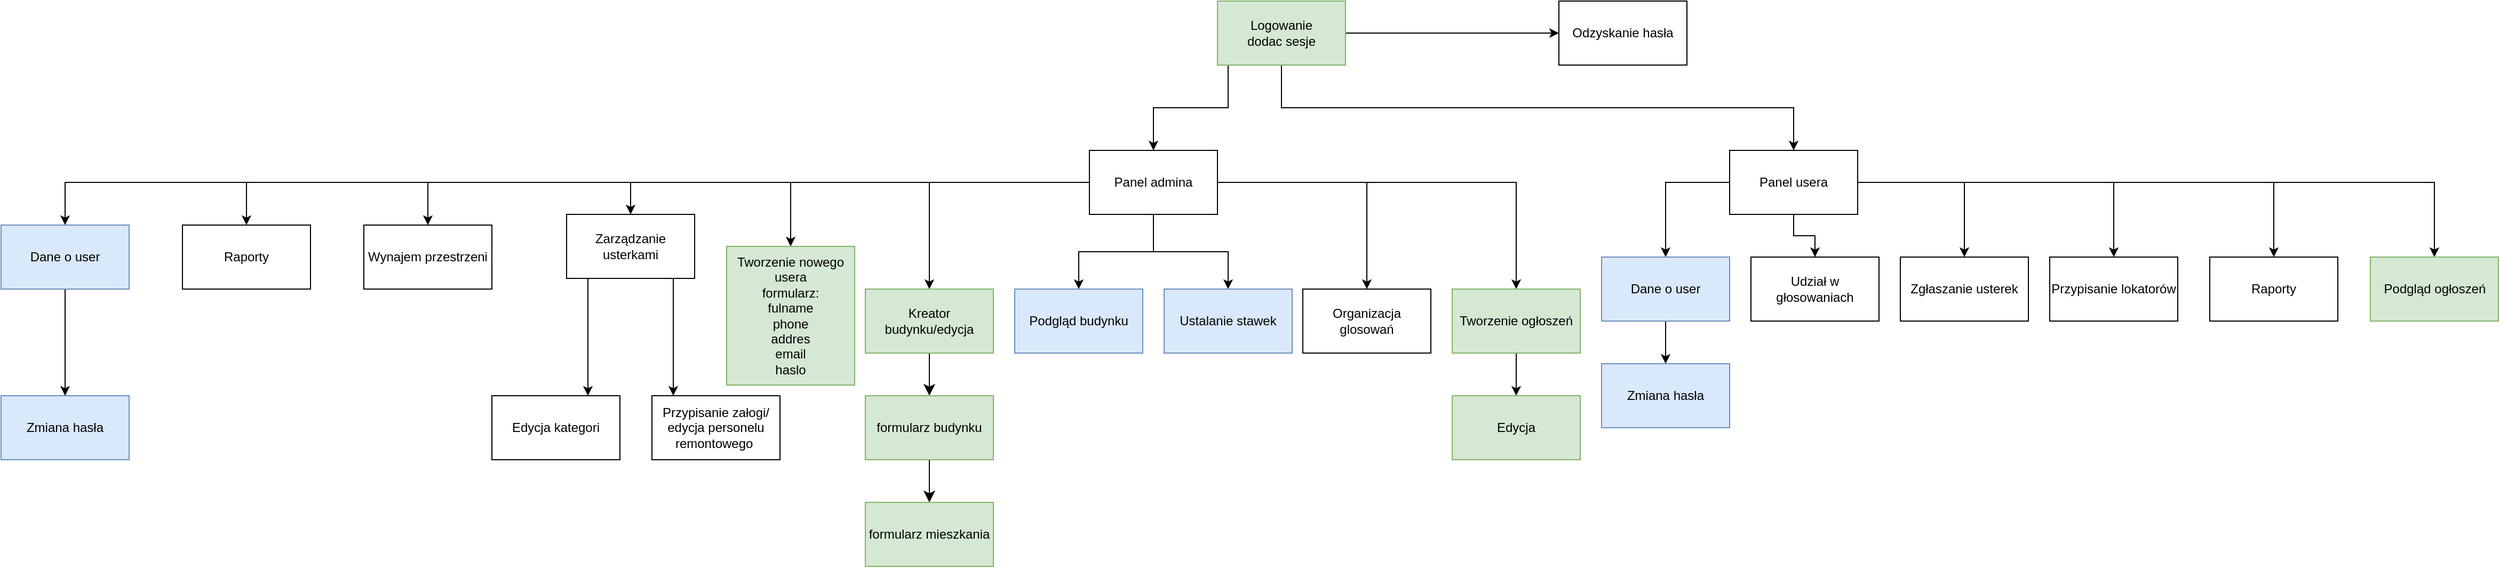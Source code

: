 <mxfile version="23.1.4" type="device">
  <diagram name="Strona-1" id="-Ldg9SIxWEaMv2h-fhzh">
    <mxGraphModel dx="3088" dy="746" grid="1" gridSize="10" guides="1" tooltips="1" connect="1" arrows="1" fold="1" page="1" pageScale="1" pageWidth="827" pageHeight="1169" math="0" shadow="0">
      <root>
        <mxCell id="0" />
        <mxCell id="1" parent="0" />
        <mxCell id="-0zjHkO4cwcMO9rpGIld-3" style="edgeStyle=orthogonalEdgeStyle;rounded=0;orthogonalLoop=1;jettySize=auto;html=1;" parent="1" source="-0zjHkO4cwcMO9rpGIld-1" target="-0zjHkO4cwcMO9rpGIld-2" edge="1">
          <mxGeometry relative="1" as="geometry" />
        </mxCell>
        <mxCell id="-0zjHkO4cwcMO9rpGIld-6" style="edgeStyle=orthogonalEdgeStyle;rounded=0;orthogonalLoop=1;jettySize=auto;html=1;" parent="1" source="-0zjHkO4cwcMO9rpGIld-1" target="-0zjHkO4cwcMO9rpGIld-4" edge="1">
          <mxGeometry relative="1" as="geometry">
            <Array as="points">
              <mxPoint x="170" y="140" />
              <mxPoint x="100" y="140" />
            </Array>
          </mxGeometry>
        </mxCell>
        <mxCell id="-0zjHkO4cwcMO9rpGIld-7" style="edgeStyle=orthogonalEdgeStyle;rounded=0;orthogonalLoop=1;jettySize=auto;html=1;" parent="1" source="-0zjHkO4cwcMO9rpGIld-1" target="-0zjHkO4cwcMO9rpGIld-5" edge="1">
          <mxGeometry relative="1" as="geometry">
            <Array as="points">
              <mxPoint x="220" y="140" />
              <mxPoint x="700" y="140" />
            </Array>
          </mxGeometry>
        </mxCell>
        <mxCell id="-0zjHkO4cwcMO9rpGIld-1" value="Logowanie&lt;br&gt;dodac sesje" style="rounded=0;whiteSpace=wrap;html=1;fillColor=#d5e8d4;strokeColor=#82b366;" parent="1" vertex="1">
          <mxGeometry x="160" y="40" width="120" height="60" as="geometry" />
        </mxCell>
        <mxCell id="-0zjHkO4cwcMO9rpGIld-2" value="Odzyskanie hasła" style="rounded=0;whiteSpace=wrap;html=1;" parent="1" vertex="1">
          <mxGeometry x="480" y="40" width="120" height="60" as="geometry" />
        </mxCell>
        <mxCell id="-0zjHkO4cwcMO9rpGIld-9" style="edgeStyle=orthogonalEdgeStyle;rounded=0;orthogonalLoop=1;jettySize=auto;html=1;" parent="1" source="-0zjHkO4cwcMO9rpGIld-4" target="-0zjHkO4cwcMO9rpGIld-8" edge="1">
          <mxGeometry relative="1" as="geometry" />
        </mxCell>
        <mxCell id="-0zjHkO4cwcMO9rpGIld-12" value="" style="edgeStyle=orthogonalEdgeStyle;rounded=0;orthogonalLoop=1;jettySize=auto;html=1;" parent="1" source="-0zjHkO4cwcMO9rpGIld-4" target="-0zjHkO4cwcMO9rpGIld-11" edge="1">
          <mxGeometry relative="1" as="geometry" />
        </mxCell>
        <mxCell id="-0zjHkO4cwcMO9rpGIld-14" value="" style="edgeStyle=orthogonalEdgeStyle;rounded=0;orthogonalLoop=1;jettySize=auto;html=1;" parent="1" source="-0zjHkO4cwcMO9rpGIld-4" target="-0zjHkO4cwcMO9rpGIld-13" edge="1">
          <mxGeometry relative="1" as="geometry" />
        </mxCell>
        <mxCell id="-0zjHkO4cwcMO9rpGIld-16" style="edgeStyle=orthogonalEdgeStyle;rounded=0;orthogonalLoop=1;jettySize=auto;html=1;" parent="1" source="-0zjHkO4cwcMO9rpGIld-4" target="-0zjHkO4cwcMO9rpGIld-15" edge="1">
          <mxGeometry relative="1" as="geometry" />
        </mxCell>
        <mxCell id="-0zjHkO4cwcMO9rpGIld-19" style="edgeStyle=orthogonalEdgeStyle;rounded=0;orthogonalLoop=1;jettySize=auto;html=1;entryX=0.5;entryY=0;entryDx=0;entryDy=0;" parent="1" source="-0zjHkO4cwcMO9rpGIld-4" target="-0zjHkO4cwcMO9rpGIld-18" edge="1">
          <mxGeometry relative="1" as="geometry" />
        </mxCell>
        <mxCell id="-0zjHkO4cwcMO9rpGIld-21" style="edgeStyle=orthogonalEdgeStyle;rounded=0;orthogonalLoop=1;jettySize=auto;html=1;" parent="1" source="-0zjHkO4cwcMO9rpGIld-4" target="-0zjHkO4cwcMO9rpGIld-20" edge="1">
          <mxGeometry relative="1" as="geometry" />
        </mxCell>
        <mxCell id="-0zjHkO4cwcMO9rpGIld-23" style="edgeStyle=orthogonalEdgeStyle;rounded=0;orthogonalLoop=1;jettySize=auto;html=1;" parent="1" source="-0zjHkO4cwcMO9rpGIld-4" target="-0zjHkO4cwcMO9rpGIld-22" edge="1">
          <mxGeometry relative="1" as="geometry">
            <Array as="points">
              <mxPoint x="-390" y="210" />
            </Array>
          </mxGeometry>
        </mxCell>
        <mxCell id="-0zjHkO4cwcMO9rpGIld-31" style="edgeStyle=orthogonalEdgeStyle;rounded=0;orthogonalLoop=1;jettySize=auto;html=1;entryX=0.5;entryY=0;entryDx=0;entryDy=0;" parent="1" source="-0zjHkO4cwcMO9rpGIld-4" target="-0zjHkO4cwcMO9rpGIld-30" edge="1">
          <mxGeometry relative="1" as="geometry">
            <Array as="points">
              <mxPoint x="-750" y="210" />
            </Array>
          </mxGeometry>
        </mxCell>
        <mxCell id="-0zjHkO4cwcMO9rpGIld-33" style="edgeStyle=orthogonalEdgeStyle;rounded=0;orthogonalLoop=1;jettySize=auto;html=1;entryX=0.5;entryY=0;entryDx=0;entryDy=0;" parent="1" source="-0zjHkO4cwcMO9rpGIld-4" target="tfN5Vvz6m5tmqrRnefSq-3" edge="1">
          <mxGeometry relative="1" as="geometry" />
        </mxCell>
        <mxCell id="tfN5Vvz6m5tmqrRnefSq-2" style="edgeStyle=orthogonalEdgeStyle;rounded=0;orthogonalLoop=1;jettySize=auto;html=1;entryX=0.5;entryY=0;entryDx=0;entryDy=0;" parent="1" source="-0zjHkO4cwcMO9rpGIld-4" target="tfN5Vvz6m5tmqrRnefSq-1" edge="1">
          <mxGeometry relative="1" as="geometry" />
        </mxCell>
        <mxCell id="-0zjHkO4cwcMO9rpGIld-4" value="Panel admina" style="rounded=0;whiteSpace=wrap;html=1;" parent="1" vertex="1">
          <mxGeometry x="40" y="180" width="120" height="60" as="geometry" />
        </mxCell>
        <mxCell id="-0zjHkO4cwcMO9rpGIld-35" value="" style="edgeStyle=orthogonalEdgeStyle;rounded=0;orthogonalLoop=1;jettySize=auto;html=1;entryX=0.5;entryY=0;entryDx=0;entryDy=0;" parent="1" source="-0zjHkO4cwcMO9rpGIld-5" target="tfN5Vvz6m5tmqrRnefSq-7" edge="1">
          <mxGeometry relative="1" as="geometry">
            <mxPoint x="590" y="250" as="targetPoint" />
            <Array as="points">
              <mxPoint x="580" y="210" />
            </Array>
          </mxGeometry>
        </mxCell>
        <mxCell id="-0zjHkO4cwcMO9rpGIld-38" style="edgeStyle=orthogonalEdgeStyle;rounded=0;orthogonalLoop=1;jettySize=auto;html=1;" parent="1" source="-0zjHkO4cwcMO9rpGIld-5" target="-0zjHkO4cwcMO9rpGIld-37" edge="1">
          <mxGeometry relative="1" as="geometry" />
        </mxCell>
        <mxCell id="-0zjHkO4cwcMO9rpGIld-40" style="edgeStyle=orthogonalEdgeStyle;rounded=0;orthogonalLoop=1;jettySize=auto;html=1;" parent="1" source="-0zjHkO4cwcMO9rpGIld-5" target="-0zjHkO4cwcMO9rpGIld-39" edge="1">
          <mxGeometry relative="1" as="geometry" />
        </mxCell>
        <mxCell id="-0zjHkO4cwcMO9rpGIld-42" style="edgeStyle=orthogonalEdgeStyle;rounded=0;orthogonalLoop=1;jettySize=auto;html=1;" parent="1" source="-0zjHkO4cwcMO9rpGIld-5" target="-0zjHkO4cwcMO9rpGIld-41" edge="1">
          <mxGeometry relative="1" as="geometry" />
        </mxCell>
        <mxCell id="-0zjHkO4cwcMO9rpGIld-44" style="edgeStyle=orthogonalEdgeStyle;rounded=0;orthogonalLoop=1;jettySize=auto;html=1;" parent="1" source="-0zjHkO4cwcMO9rpGIld-5" target="-0zjHkO4cwcMO9rpGIld-45" edge="1">
          <mxGeometry relative="1" as="geometry">
            <mxPoint x="1150" y="270" as="targetPoint" />
          </mxGeometry>
        </mxCell>
        <mxCell id="-0zjHkO4cwcMO9rpGIld-47" style="edgeStyle=orthogonalEdgeStyle;rounded=0;orthogonalLoop=1;jettySize=auto;html=1;" parent="1" source="-0zjHkO4cwcMO9rpGIld-5" target="-0zjHkO4cwcMO9rpGIld-46" edge="1">
          <mxGeometry relative="1" as="geometry" />
        </mxCell>
        <mxCell id="-0zjHkO4cwcMO9rpGIld-5" value="Panel usera" style="rounded=0;whiteSpace=wrap;html=1;" parent="1" vertex="1">
          <mxGeometry x="640" y="180" width="120" height="60" as="geometry" />
        </mxCell>
        <mxCell id="-0zjHkO4cwcMO9rpGIld-8" value="Tworzenie nowego usera&lt;br&gt;formularz:&lt;br&gt;fulname&lt;br&gt;phone&lt;br&gt;addres&lt;br&gt;email&lt;br&gt;haslo" style="rounded=0;whiteSpace=wrap;html=1;fillColor=#d5e8d4;strokeColor=#82b366;" parent="1" vertex="1">
          <mxGeometry x="-300" y="270" width="120" height="130" as="geometry" />
        </mxCell>
        <mxCell id="xKl3YeKgHJPGubothBde-2" value="" style="edgeStyle=none;curved=1;rounded=0;orthogonalLoop=1;jettySize=auto;html=1;fontSize=12;startSize=8;endSize=8;" parent="1" source="-0zjHkO4cwcMO9rpGIld-11" target="xKl3YeKgHJPGubothBde-1" edge="1">
          <mxGeometry relative="1" as="geometry" />
        </mxCell>
        <mxCell id="-0zjHkO4cwcMO9rpGIld-11" value="Kreator budynku/edycja" style="whiteSpace=wrap;html=1;rounded=0;fillColor=#d5e8d4;strokeColor=#82b366;" parent="1" vertex="1">
          <mxGeometry x="-170" y="310" width="120" height="60" as="geometry" />
        </mxCell>
        <mxCell id="-0zjHkO4cwcMO9rpGIld-13" value="Podgląd budynku" style="rounded=0;whiteSpace=wrap;html=1;fillColor=#dae8fc;strokeColor=#6c8ebf;" parent="1" vertex="1">
          <mxGeometry x="-30" y="310" width="120" height="60" as="geometry" />
        </mxCell>
        <mxCell id="-0zjHkO4cwcMO9rpGIld-15" value="Ustalanie stawek" style="rounded=0;whiteSpace=wrap;html=1;fillColor=#dae8fc;strokeColor=#6c8ebf;" parent="1" vertex="1">
          <mxGeometry x="110" y="310" width="120" height="60" as="geometry" />
        </mxCell>
        <mxCell id="-0zjHkO4cwcMO9rpGIld-18" value="Organizacja glosowań" style="rounded=0;whiteSpace=wrap;html=1;" parent="1" vertex="1">
          <mxGeometry x="240" y="310" width="120" height="60" as="geometry" />
        </mxCell>
        <mxCell id="-0zjHkO4cwcMO9rpGIld-27" value="" style="edgeStyle=orthogonalEdgeStyle;rounded=0;orthogonalLoop=1;jettySize=auto;html=1;" parent="1" source="-0zjHkO4cwcMO9rpGIld-20" target="-0zjHkO4cwcMO9rpGIld-26" edge="1">
          <mxGeometry relative="1" as="geometry" />
        </mxCell>
        <mxCell id="-0zjHkO4cwcMO9rpGIld-20" value="Tworzenie ogłoszeń" style="rounded=0;whiteSpace=wrap;html=1;fillColor=#d5e8d4;strokeColor=#82b366;" parent="1" vertex="1">
          <mxGeometry x="380" y="310" width="120" height="60" as="geometry" />
        </mxCell>
        <mxCell id="-0zjHkO4cwcMO9rpGIld-25" value="" style="edgeStyle=orthogonalEdgeStyle;rounded=0;orthogonalLoop=1;jettySize=auto;html=1;" parent="1" source="-0zjHkO4cwcMO9rpGIld-22" target="-0zjHkO4cwcMO9rpGIld-24" edge="1">
          <mxGeometry relative="1" as="geometry">
            <Array as="points">
              <mxPoint x="-350" y="390" />
              <mxPoint x="-350" y="390" />
            </Array>
          </mxGeometry>
        </mxCell>
        <mxCell id="-0zjHkO4cwcMO9rpGIld-29" value="" style="edgeStyle=orthogonalEdgeStyle;rounded=0;orthogonalLoop=1;jettySize=auto;html=1;" parent="1" source="-0zjHkO4cwcMO9rpGIld-22" target="-0zjHkO4cwcMO9rpGIld-28" edge="1">
          <mxGeometry relative="1" as="geometry">
            <Array as="points">
              <mxPoint x="-430" y="340" />
              <mxPoint x="-430" y="340" />
            </Array>
          </mxGeometry>
        </mxCell>
        <mxCell id="-0zjHkO4cwcMO9rpGIld-22" value="Zarządzanie usterkami" style="rounded=0;whiteSpace=wrap;html=1;" parent="1" vertex="1">
          <mxGeometry x="-450" y="240" width="120" height="60" as="geometry" />
        </mxCell>
        <mxCell id="-0zjHkO4cwcMO9rpGIld-24" value="Przypisanie załogi/&lt;br&gt;edycja personelu remontowego&amp;nbsp;" style="rounded=0;whiteSpace=wrap;html=1;" parent="1" vertex="1">
          <mxGeometry x="-370" y="410" width="120" height="60" as="geometry" />
        </mxCell>
        <mxCell id="-0zjHkO4cwcMO9rpGIld-26" value="Edycja" style="rounded=0;whiteSpace=wrap;html=1;fillColor=#d5e8d4;strokeColor=#82b366;" parent="1" vertex="1">
          <mxGeometry x="380" y="410" width="120" height="60" as="geometry" />
        </mxCell>
        <mxCell id="-0zjHkO4cwcMO9rpGIld-28" value="Edycja kategori" style="rounded=0;whiteSpace=wrap;html=1;" parent="1" vertex="1">
          <mxGeometry x="-520" y="410" width="120" height="60" as="geometry" />
        </mxCell>
        <mxCell id="-0zjHkO4cwcMO9rpGIld-30" value="Raporty" style="rounded=0;whiteSpace=wrap;html=1;" parent="1" vertex="1">
          <mxGeometry x="-810" y="250" width="120" height="60" as="geometry" />
        </mxCell>
        <mxCell id="-0zjHkO4cwcMO9rpGIld-32" value="Zmiana hasła" style="rounded=0;whiteSpace=wrap;html=1;fillColor=#dae8fc;strokeColor=#6c8ebf;" parent="1" vertex="1">
          <mxGeometry x="-980" y="410" width="120" height="60" as="geometry" />
        </mxCell>
        <mxCell id="-0zjHkO4cwcMO9rpGIld-37" value="Udział w głosowaniach" style="rounded=0;whiteSpace=wrap;html=1;" parent="1" vertex="1">
          <mxGeometry x="660" y="280" width="120" height="60" as="geometry" />
        </mxCell>
        <mxCell id="-0zjHkO4cwcMO9rpGIld-39" value="Zgłaszanie usterek" style="rounded=0;whiteSpace=wrap;html=1;" parent="1" vertex="1">
          <mxGeometry x="800" y="280" width="120" height="60" as="geometry" />
        </mxCell>
        <mxCell id="-0zjHkO4cwcMO9rpGIld-41" value="Przypisanie lokatorów" style="rounded=0;whiteSpace=wrap;html=1;" parent="1" vertex="1">
          <mxGeometry x="940" y="280" width="120" height="60" as="geometry" />
        </mxCell>
        <mxCell id="-0zjHkO4cwcMO9rpGIld-45" value="Raporty" style="rounded=0;whiteSpace=wrap;html=1;" parent="1" vertex="1">
          <mxGeometry x="1090" y="280" width="120" height="60" as="geometry" />
        </mxCell>
        <mxCell id="-0zjHkO4cwcMO9rpGIld-46" value="Podgląd ogłoszeń" style="rounded=0;whiteSpace=wrap;html=1;fillColor=#d5e8d4;strokeColor=#82b366;" parent="1" vertex="1">
          <mxGeometry x="1240.5" y="280" width="120" height="60" as="geometry" />
        </mxCell>
        <mxCell id="xKl3YeKgHJPGubothBde-6" value="" style="edgeStyle=none;curved=1;rounded=0;orthogonalLoop=1;jettySize=auto;html=1;fontSize=12;startSize=8;endSize=8;" parent="1" source="xKl3YeKgHJPGubothBde-1" target="xKl3YeKgHJPGubothBde-5" edge="1">
          <mxGeometry relative="1" as="geometry" />
        </mxCell>
        <mxCell id="xKl3YeKgHJPGubothBde-1" value="formularz budynku" style="whiteSpace=wrap;html=1;rounded=0;fillColor=#d5e8d4;strokeColor=#82b366;" parent="1" vertex="1">
          <mxGeometry x="-170" y="410" width="120" height="60" as="geometry" />
        </mxCell>
        <mxCell id="xKl3YeKgHJPGubothBde-5" value="formularz mieszkania" style="whiteSpace=wrap;html=1;rounded=0;fillColor=#d5e8d4;strokeColor=#82b366;" parent="1" vertex="1">
          <mxGeometry x="-170" y="510" width="120" height="60" as="geometry" />
        </mxCell>
        <mxCell id="tfN5Vvz6m5tmqrRnefSq-1" value="Wynajem przestrzeni" style="rounded=0;whiteSpace=wrap;html=1;" parent="1" vertex="1">
          <mxGeometry x="-640" y="250" width="120" height="60" as="geometry" />
        </mxCell>
        <mxCell id="tfN5Vvz6m5tmqrRnefSq-4" style="edgeStyle=orthogonalEdgeStyle;rounded=0;orthogonalLoop=1;jettySize=auto;html=1;" parent="1" source="tfN5Vvz6m5tmqrRnefSq-3" target="-0zjHkO4cwcMO9rpGIld-32" edge="1">
          <mxGeometry relative="1" as="geometry" />
        </mxCell>
        <mxCell id="tfN5Vvz6m5tmqrRnefSq-3" value="Dane o user" style="rounded=0;whiteSpace=wrap;html=1;fillColor=#dae8fc;strokeColor=#6c8ebf;" parent="1" vertex="1">
          <mxGeometry x="-980" y="250" width="120" height="60" as="geometry" />
        </mxCell>
        <mxCell id="tfN5Vvz6m5tmqrRnefSq-5" value="Zmiana hasła" style="rounded=0;whiteSpace=wrap;html=1;fillColor=#dae8fc;strokeColor=#6c8ebf;" parent="1" vertex="1">
          <mxGeometry x="520" y="380" width="120" height="60" as="geometry" />
        </mxCell>
        <mxCell id="tfN5Vvz6m5tmqrRnefSq-6" style="edgeStyle=orthogonalEdgeStyle;rounded=0;orthogonalLoop=1;jettySize=auto;html=1;" parent="1" source="tfN5Vvz6m5tmqrRnefSq-7" target="tfN5Vvz6m5tmqrRnefSq-5" edge="1">
          <mxGeometry relative="1" as="geometry" />
        </mxCell>
        <mxCell id="tfN5Vvz6m5tmqrRnefSq-7" value="Dane o user" style="rounded=0;whiteSpace=wrap;html=1;fillColor=#dae8fc;strokeColor=#6c8ebf;" parent="1" vertex="1">
          <mxGeometry x="520" y="280" width="120" height="60" as="geometry" />
        </mxCell>
      </root>
    </mxGraphModel>
  </diagram>
</mxfile>
